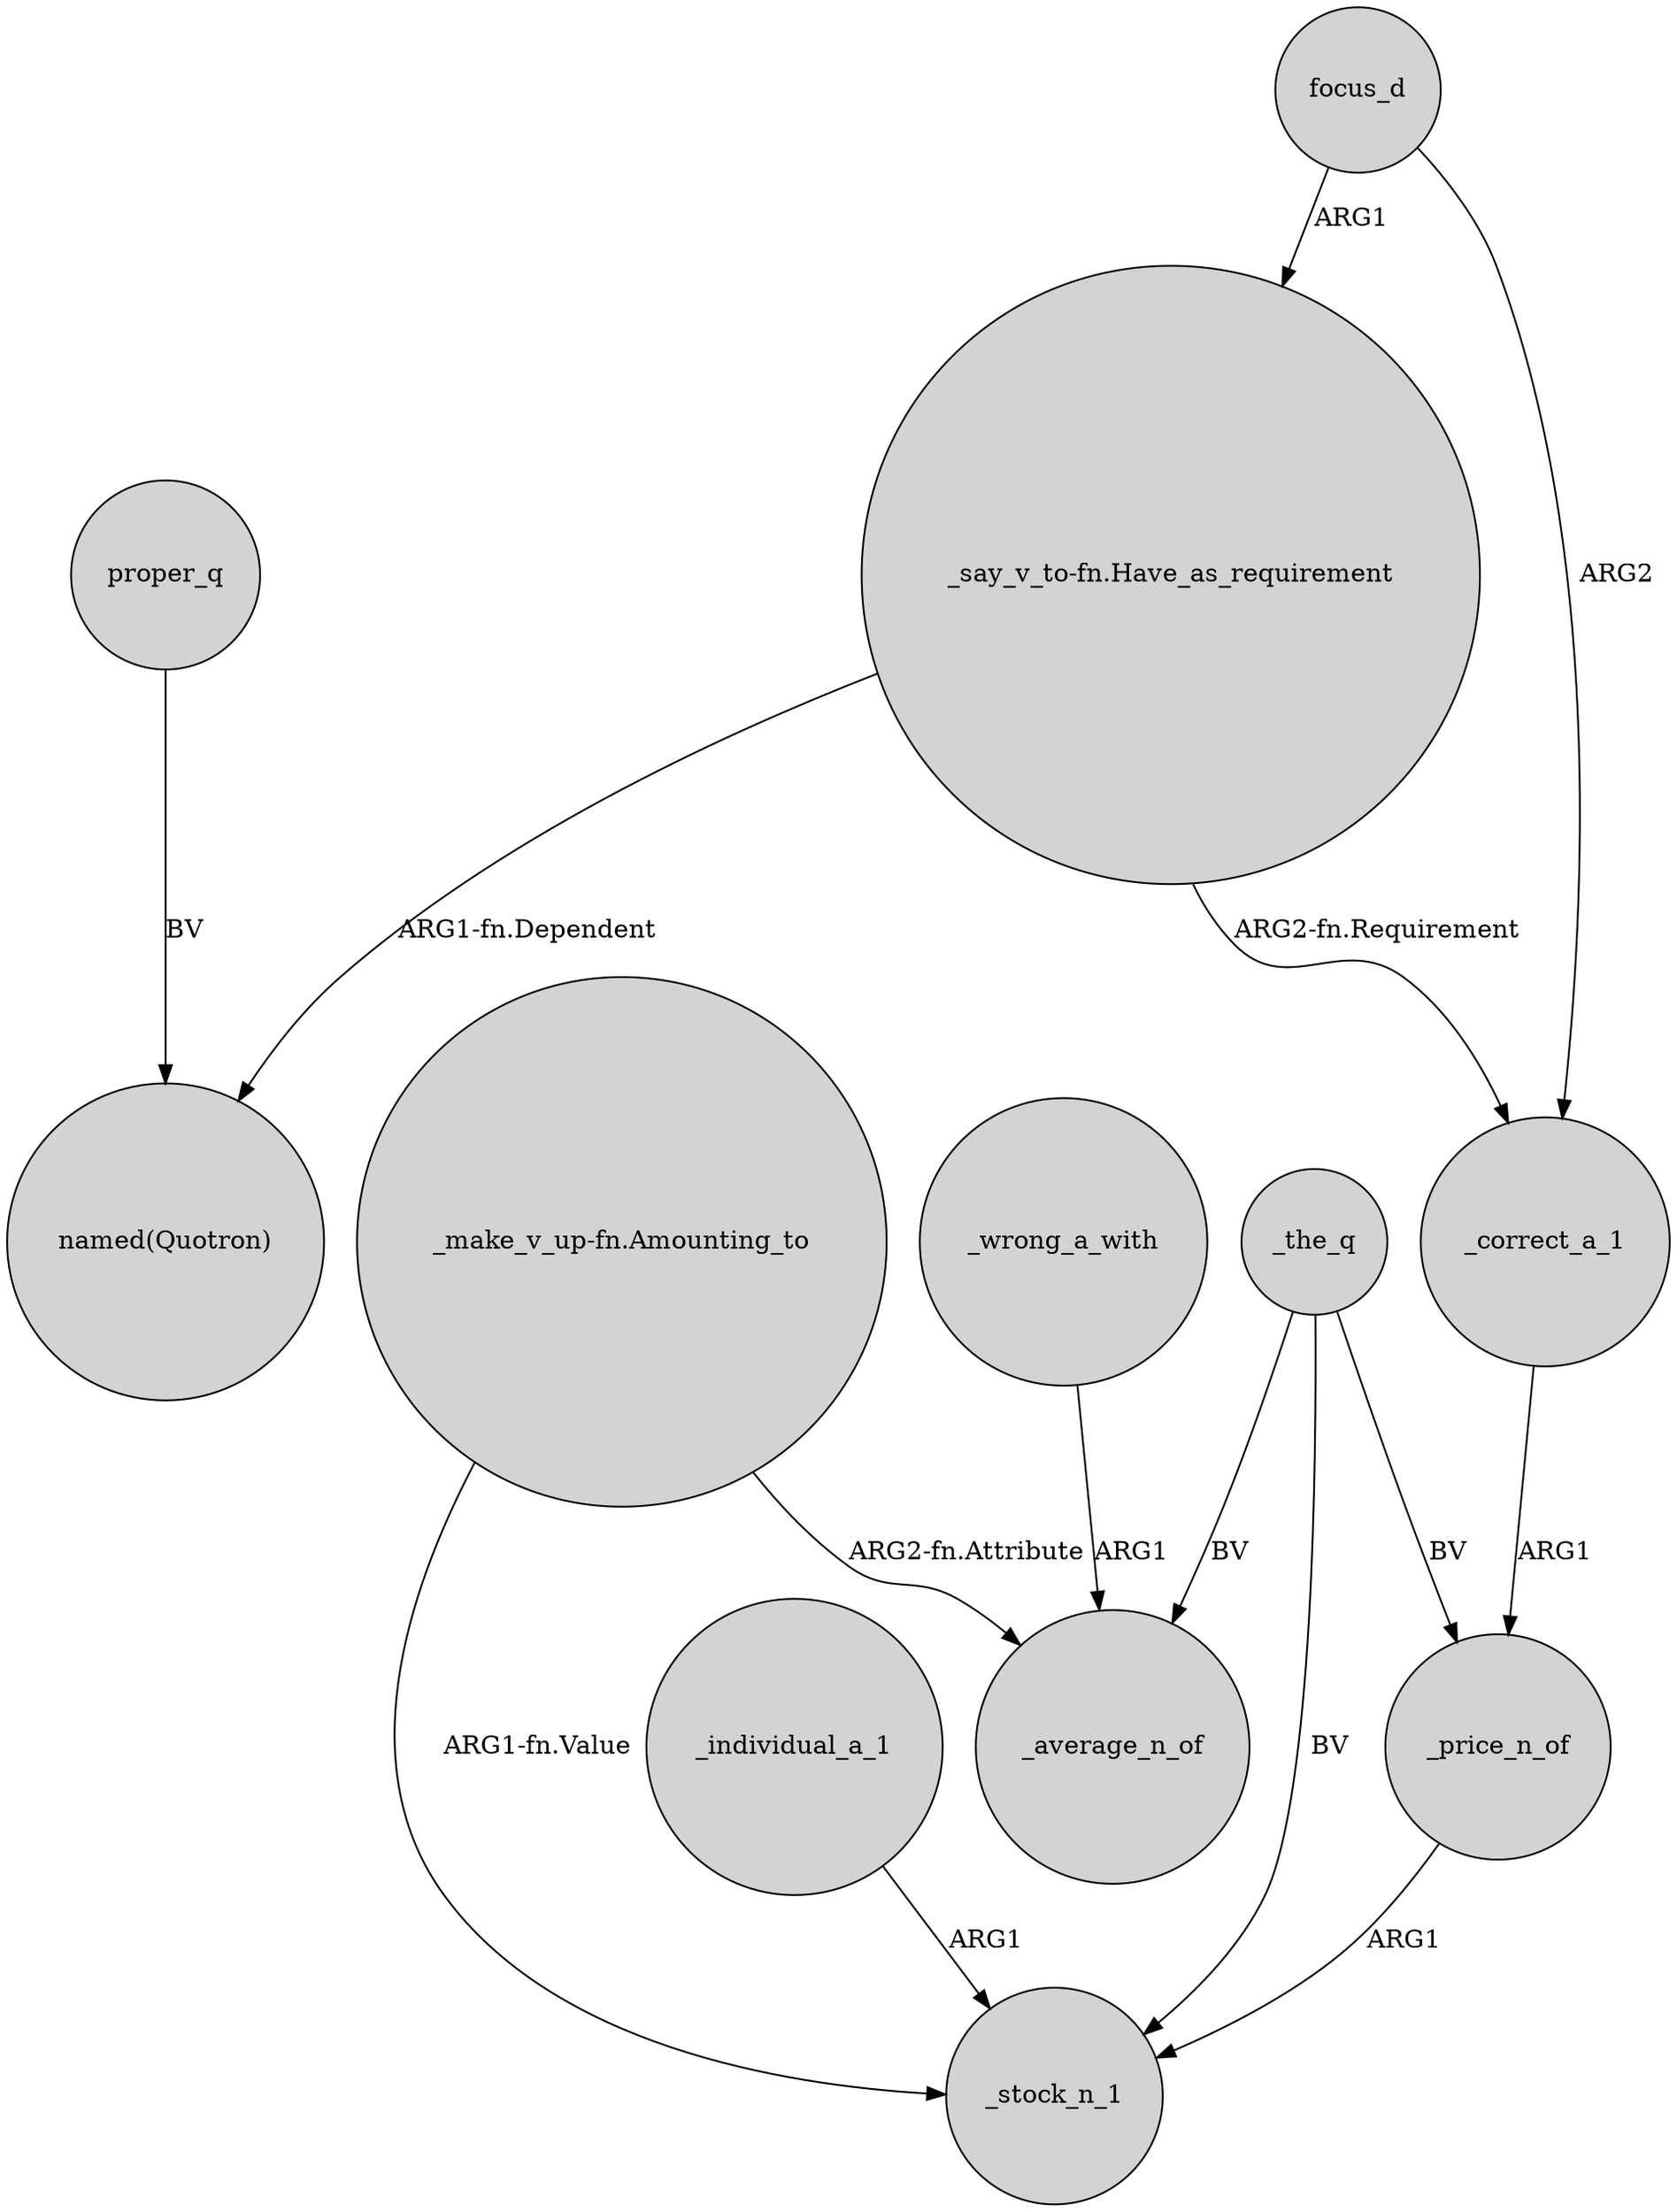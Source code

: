 digraph {
	node [shape=circle style=filled]
	_price_n_of -> _stock_n_1 [label=ARG1]
	"_say_v_to-fn.Have_as_requirement" -> _correct_a_1 [label="ARG2-fn.Requirement"]
	"_say_v_to-fn.Have_as_requirement" -> "named(Quotron)" [label="ARG1-fn.Dependent"]
	_individual_a_1 -> _stock_n_1 [label=ARG1]
	proper_q -> "named(Quotron)" [label=BV]
	_the_q -> _price_n_of [label=BV]
	_wrong_a_with -> _average_n_of [label=ARG1]
	"_make_v_up-fn.Amounting_to" -> _average_n_of [label="ARG2-fn.Attribute"]
	_correct_a_1 -> _price_n_of [label=ARG1]
	focus_d -> _correct_a_1 [label=ARG2]
	_the_q -> _average_n_of [label=BV]
	"_make_v_up-fn.Amounting_to" -> _stock_n_1 [label="ARG1-fn.Value"]
	focus_d -> "_say_v_to-fn.Have_as_requirement" [label=ARG1]
	_the_q -> _stock_n_1 [label=BV]
}
